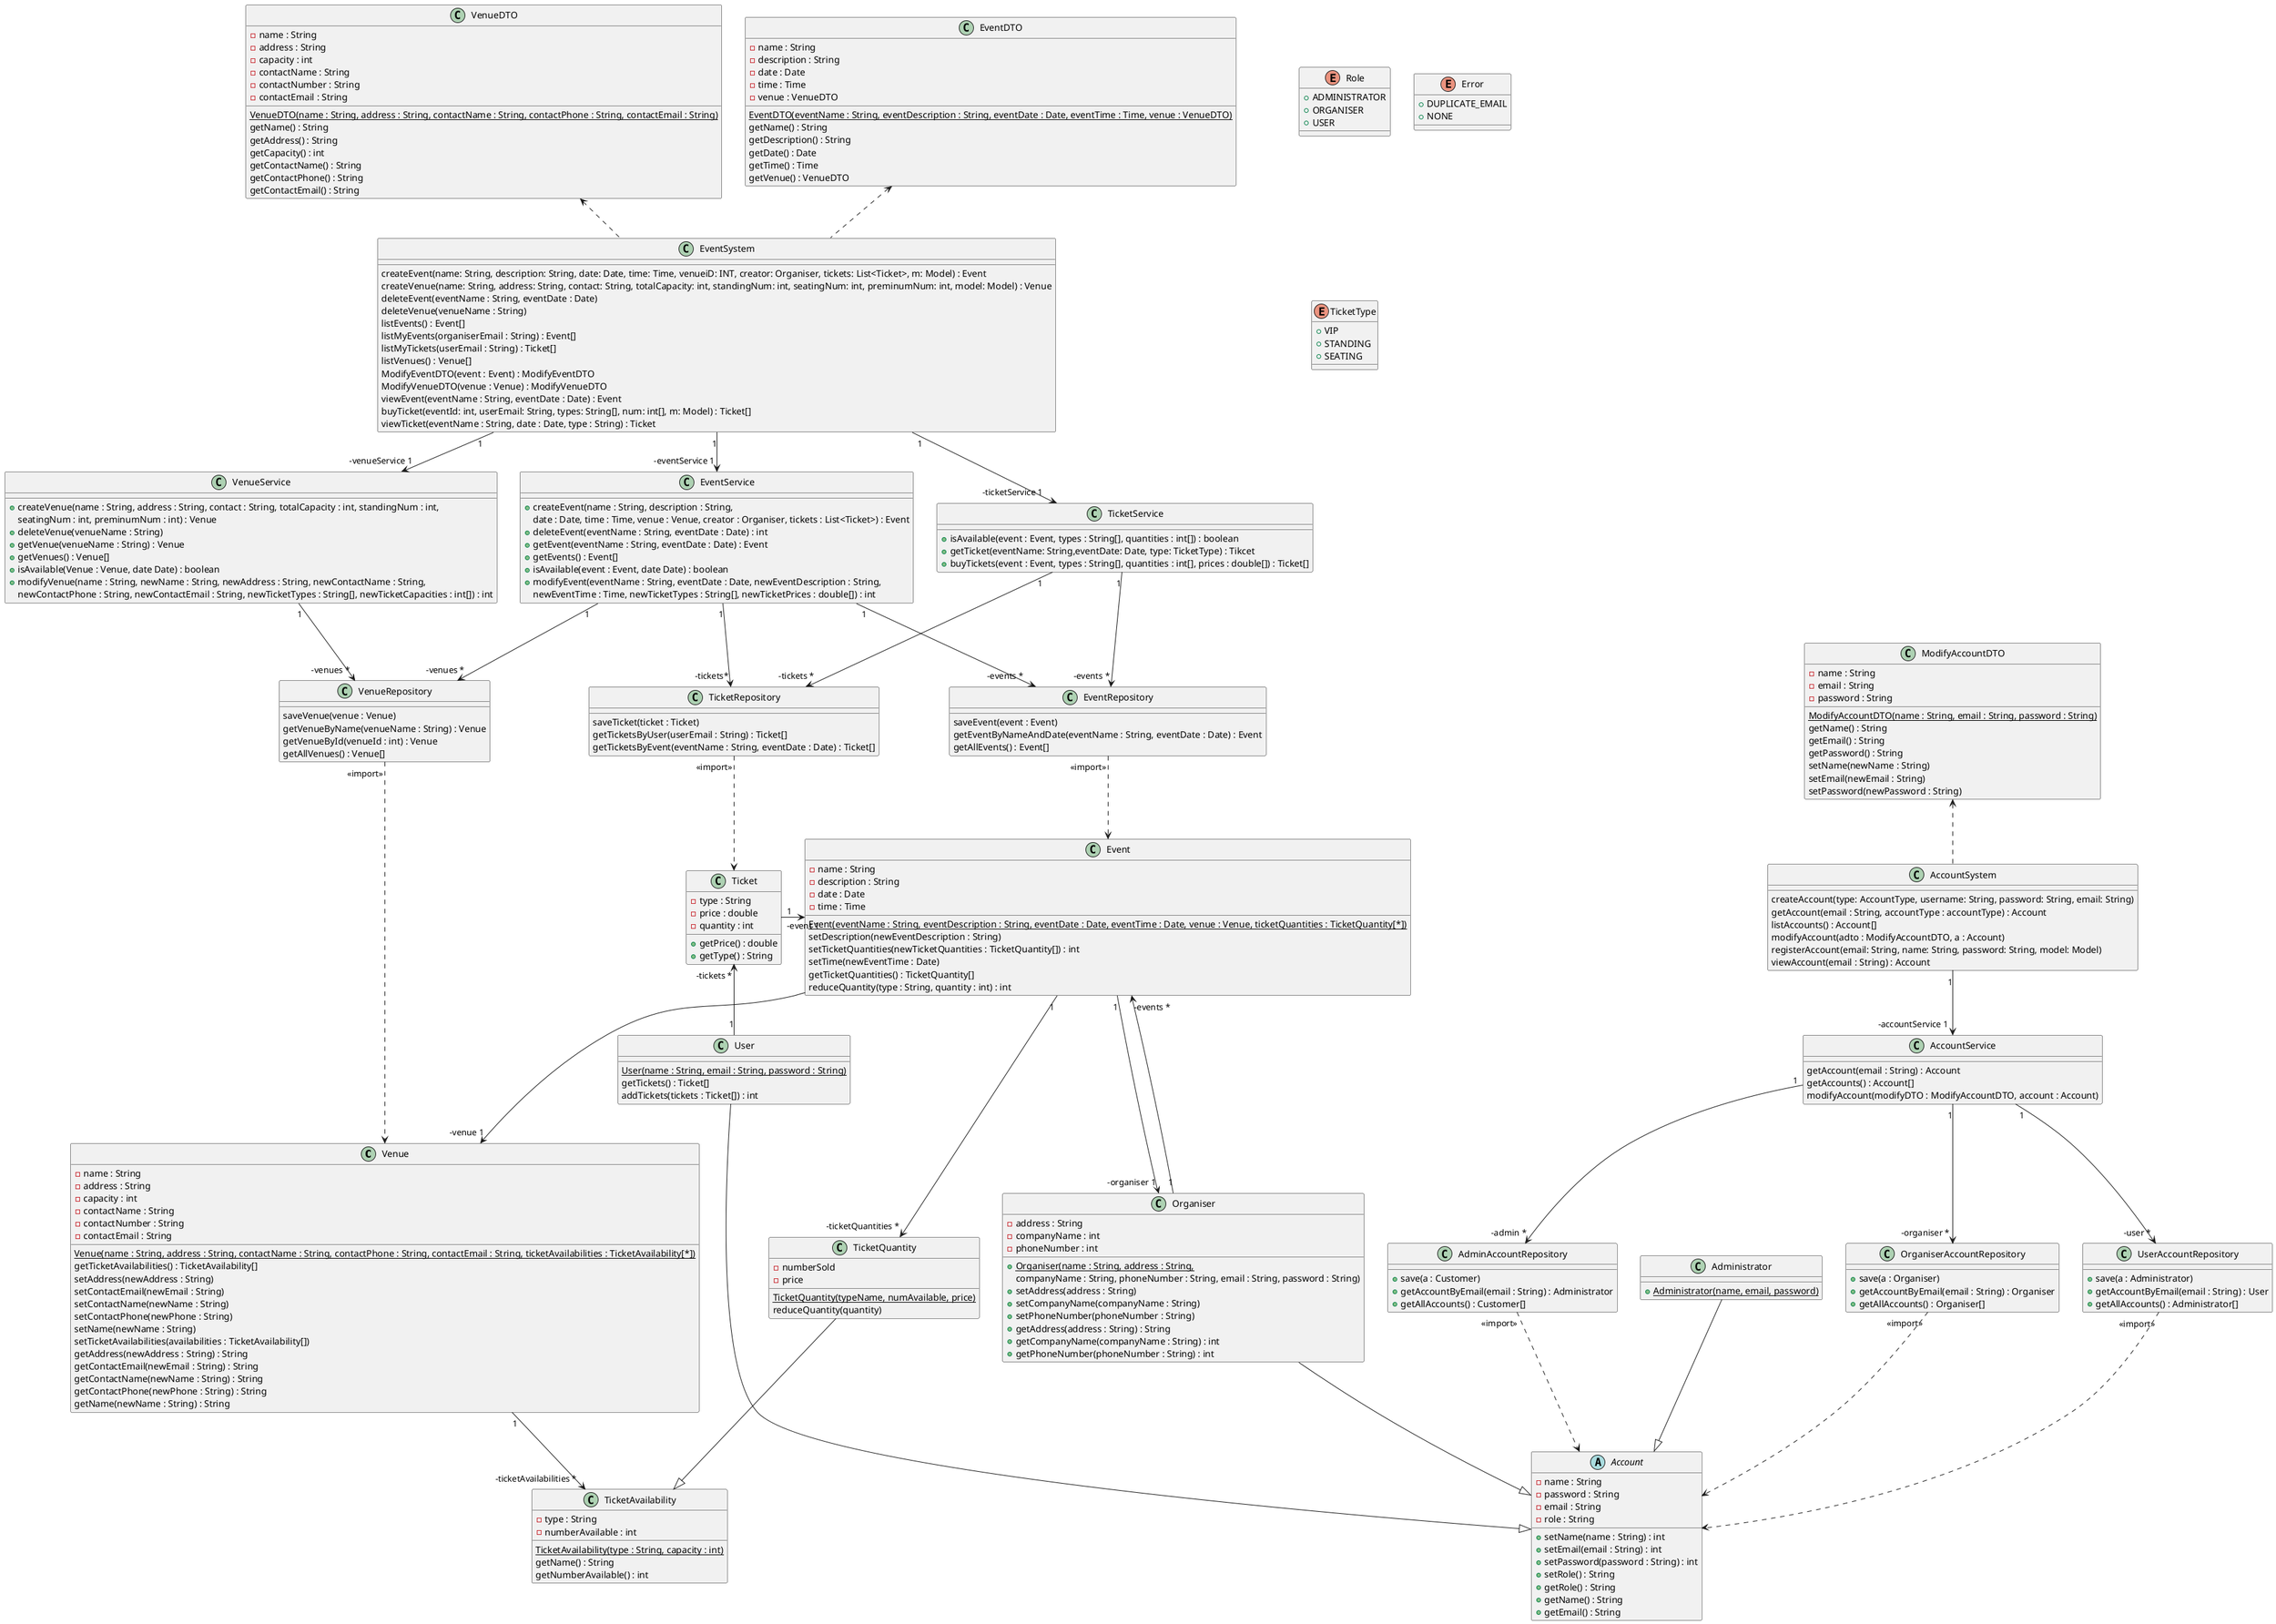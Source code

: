 @startuml class-diagram

    class Venue {
        - name : String
        - address : String
        - capacity : int
        - contactName : String
        - contactNumber : String
        - contactEmail : String
        {static} Venue(name : String, address : String, contactName : String, contactPhone : String, contactEmail : String, ticketAvailabilities : TicketAvailability[*])
        getTicketAvailabilities() : TicketAvailability[]
        setAddress(newAddress : String)
        setContactEmail(newEmail : String)
        setContactName(newName : String)
        setContactPhone(newPhone : String)
        setName(newName : String)
        setTicketAvailabilities(availabilities : TicketAvailability[])
        getAddress(newAddress : String) : String
        getContactEmail(newEmail : String) : String
        getContactName(newName : String) : String
        getContactPhone(newPhone : String) : String
        getName(newName : String) : String
    }

    class TicketAvailability {
        - type : String
        - numberAvailable : int
        {static} TicketAvailability(type : String, capacity : int)
        getName() : String
        getNumberAvailable() : int
    }

    class TicketQuantity {
        - numberSold
        - price
        {static} TicketQuantity(typeName, numAvailable, price)
        reduceQuantity(quantity)
    }


    class Event {
        - name : String
        - description : String
        - date : Date
        - time : Time
        {static} Event(eventName : String, eventDescription : String, eventDate : Date, eventTime : Date, venue : Venue, ticketQuantities : TicketQuantity[*])
        setDescription(newEventDescription : String)
        setTicketQuantities(newTicketQuantities : TicketQuantity[]) : int
        setTime(newEventTime : Date)
        getTicketQuantities() : TicketQuantity[]
        reduceQuantity(type : String, quantity : int) : int
    }

    class Ticket {
        - type : String
        - price : double
        - quantity : int
        +getPrice() : double
        +getType() : String
    }

    class Organiser {
        - address : String
        - companyName : int
        - phoneNumber : int
        {static}+Organiser(name : String, address : String,
        companyName : String, phoneNumber : String, email : String, password : String)
        +setAddress(address : String)
        +setCompanyName(companyName : String)
        +setPhoneNumber(phoneNumber : String)
        +getAddress(address : String) : String
        +getCompanyName(companyName : String) : int
        +getPhoneNumber(phoneNumber : String) : int
    }

    class Administrator {
        {static}+Administrator(name, email, password)
    }

    class User {
        {static} User(name : String, email : String, password : String)
        getTickets() : Ticket[]
        addTickets(tickets : Ticket[]) : int
    }

    abstract class Account {
        - name : String
        - password : String
        - email : String
        - role : String
        +setName(name : String) : int
        +setEmail(email : String) : int
        +setPassword(password : String) : int
        +setRole() : String
        +getRole() : String
        +getName() : String
        +getEmail() : String
    }

    class EventDTO {
        - name : String
        - description : String
        - date : Date
        - time : Time
        - venue : VenueDTO
        {static} EventDTO(eventName : String, eventDescription : String, eventDate : Date, eventTime : Time, venue : VenueDTO)
        getName() : String
        getDescription() : String
        getDate() : Date
        getTime() : Time
        getVenue() : VenueDTO
    }


    class VenueDTO {
        - name : String
        - address : String
        - capacity : int
        - contactName : String
        - contactNumber : String
        - contactEmail : String
        {static} VenueDTO(name : String, address : String, contactName : String, contactPhone : String, contactEmail : String)
        getName() : String
        getAddress() : String
        getCapacity() : int
        getContactName() : String
        getContactPhone() : String
        getContactEmail() : String
    }

    class AccountSystem {
        createAccount(type: AccountType, username: String, password: String, email: String)
        getAccount(email : String, accountType : accountType) : Account
        listAccounts() : Account[]
        modifyAccount(adto : ModifyAccountDTO, a : Account)
        registerAccount(email: String, name: String, password: String, model: Model)
        viewAccount(email : String) : Account
    }

    class EventSystem {
        createEvent(name: String, description: String, date: Date, time: Time, venueiD: INT, creator: Organiser, tickets: List<Ticket>, m: Model) : Event
        createVenue(name: String, address: String, contact: String, totalCapacity: int, standingNum: int, seatingNum: int, preminumNum: int, model: Model) : Venue
        deleteEvent(eventName : String, eventDate : Date)
        deleteVenue(venueName : String)
        listEvents() : Event[]
        listMyEvents(organiserEmail : String) : Event[]
        listMyTickets(userEmail : String) : Ticket[]
        listVenues() : Venue[]
        ModifyEventDTO(event : Event) : ModifyEventDTO
        ModifyVenueDTO(venue : Venue) : ModifyVenueDTO
        viewEvent(eventName : String, eventDate : Date) : Event
        buyTicket(eventId: int, userEmail: String, types: String[], num: int[], m: Model) : Ticket[]
        viewTicket(eventName : String, date : Date, type : String) : Ticket
    }

    class AccountService {
        getAccount(email : String) : Account
        getAccounts() : Account[]
        modifyAccount(modifyDTO : ModifyAccountDTO, account : Account)
    }

    class ModifyAccountDTO {
        - name : String
        - email : String
        - password : String
        {static} ModifyAccountDTO(name : String, email : String, password : String)
        getName() : String
        getEmail() : String
        getPassword() : String
        setName(newName : String)
        setEmail(newEmail : String)
        setPassword(newPassword : String)
    }

    class EventService {
        +createEvent(name : String, description : String,
        date : Date, time : Time, venue : Venue, creator : Organiser, tickets : List<Ticket>) : Event
        +deleteEvent(eventName : String, eventDate : Date) : int
        +getEvent(eventName : String, eventDate : Date) : Event
        +getEvents() : Event[]
        +isAvailable(event : Event, date Date) : boolean
        +modifyEvent(eventName : String, eventDate : Date, newEventDescription : String,
        newEventTime : Time, newTicketTypes : String[], newTicketPrices : double[]) : int
    }

    class VenueService {
        +createVenue(name : String, address : String, contact : String, totalCapacity : int, standingNum : int,
        seatingNum : int, preminumNum : int) : Venue
        +deleteVenue(venueName : String)
        +getVenue(venueName : String) : Venue
        +getVenues() : Venue[]
        +isAvailable(Venue : Venue, date Date) : boolean
        +modifyVenue(name : String, newName : String, newAddress : String, newContactName : String,
        newContactPhone : String, newContactEmail : String, newTicketTypes : String[], newTicketCapacities : int[]) : int
    }

    class TicketService {
        +isAvailable(event : Event, types : String[], quantities : int[]) : boolean
        +getTicket(eventName: String,eventDate: Date, type: TicketType) : Tikcet
        +buyTickets(event : Event, types : String[], quantities : int[], prices : double[]) : Ticket[]
    }

    class AdminAccountRepository {
        +save(a : Customer)
        +getAccountByEmail(email : String) : Administrator
        +getAllAccounts() : Customer[]
    }

    class OrganiserAccountRepository {
        +save(a : Organiser)
        +getAccountByEmail(email : String) : Organiser
        +getAllAccounts() : Organiser[]
    }

    class UserAccountRepository {
        +save(a : Administrator)
        +getAccountByEmail(email : String) : User
        +getAllAccounts() : Administrator[]
    }

    class EventRepository {
        saveEvent(event : Event)
        getEventByNameAndDate(eventName : String, eventDate : Date) : Event
        getAllEvents() : Event[]
    }

    class VenueRepository {
        saveVenue(venue : Venue)
        getVenueByName(venueName : String) : Venue
        getVenueById(venueId : int) : Venue
        getAllVenues() : Venue[]
    }

    class TicketRepository {
        saveTicket(ticket : Ticket)
        getTicketsByUser(userEmail : String) : Ticket[]
        getTicketsByEvent(eventName : String, eventDate : Date) : Ticket[]
    }

    enum Role {
        +ADMINISTRATOR
        +ORGANISER
        +USER
    }

    enum Error {
        +DUPLICATE_EMAIL
        +NONE
    }

    enum TicketType {
        +VIP
        +STANDING
        +SEATING
    }

    AccountSystem "1" --> "-accountService 1" AccountService

    AccountService "1" --> "-admin *" AdminAccountRepository
    AccountService "1" --> "-organiser *" OrganiserAccountRepository
    AccountService "1" --> "-user *" UserAccountRepository

    EventSystem "1" --> "-eventService 1" EventService
    EventSystem "1" --> "-venueService 1" VenueService
    EventSystem "1" --> "-ticketService 1" TicketService

    VenueService "1" --> "-venues *" VenueRepository

    TicketService "1" --> "-events *" EventRepository
    TicketService "1" --> "-tickets *" TicketRepository

    EventService "1" --> "-events *" EventRepository
    EventService "1" --> "-venues *" VenueRepository
    EventService "1" --> "-tickets*" TicketRepository

    AccountSystem .UP.> ModifyAccountDTO
    EventSystem .UP.> EventDTO
    EventSystem .UP.> VenueDTO

    AdminAccountRepository "<<import>>" ..>  Account
    OrganiserAccountRepository "<<import>>" ..>  Account
    UserAccountRepository "<<import>>" ..>  Account
    EventRepository "<<import>>" ..>  Event
    TicketRepository "<<import>>" ..> Ticket
    VenueRepository "<<import>>" ..> Venue

    Organiser --|> Account
    Administrator --|> Account
    User --|> Account

    TicketQuantity --|> TicketAvailability

    Venue "1" --> "-ticketAvailabilities *" TicketAvailability
    Event "1" ---> "-ticketQuantities *" TicketQuantity
    Event ---> "-venue 1" Venue
    Event "1" ---> "-organiser 1" Organiser
    Organiser "1" ---> "-events *" Event
    Ticket "1" -> "-event 1" Event
    Ticket "-tickets *" <-- "1" User
@enduml
